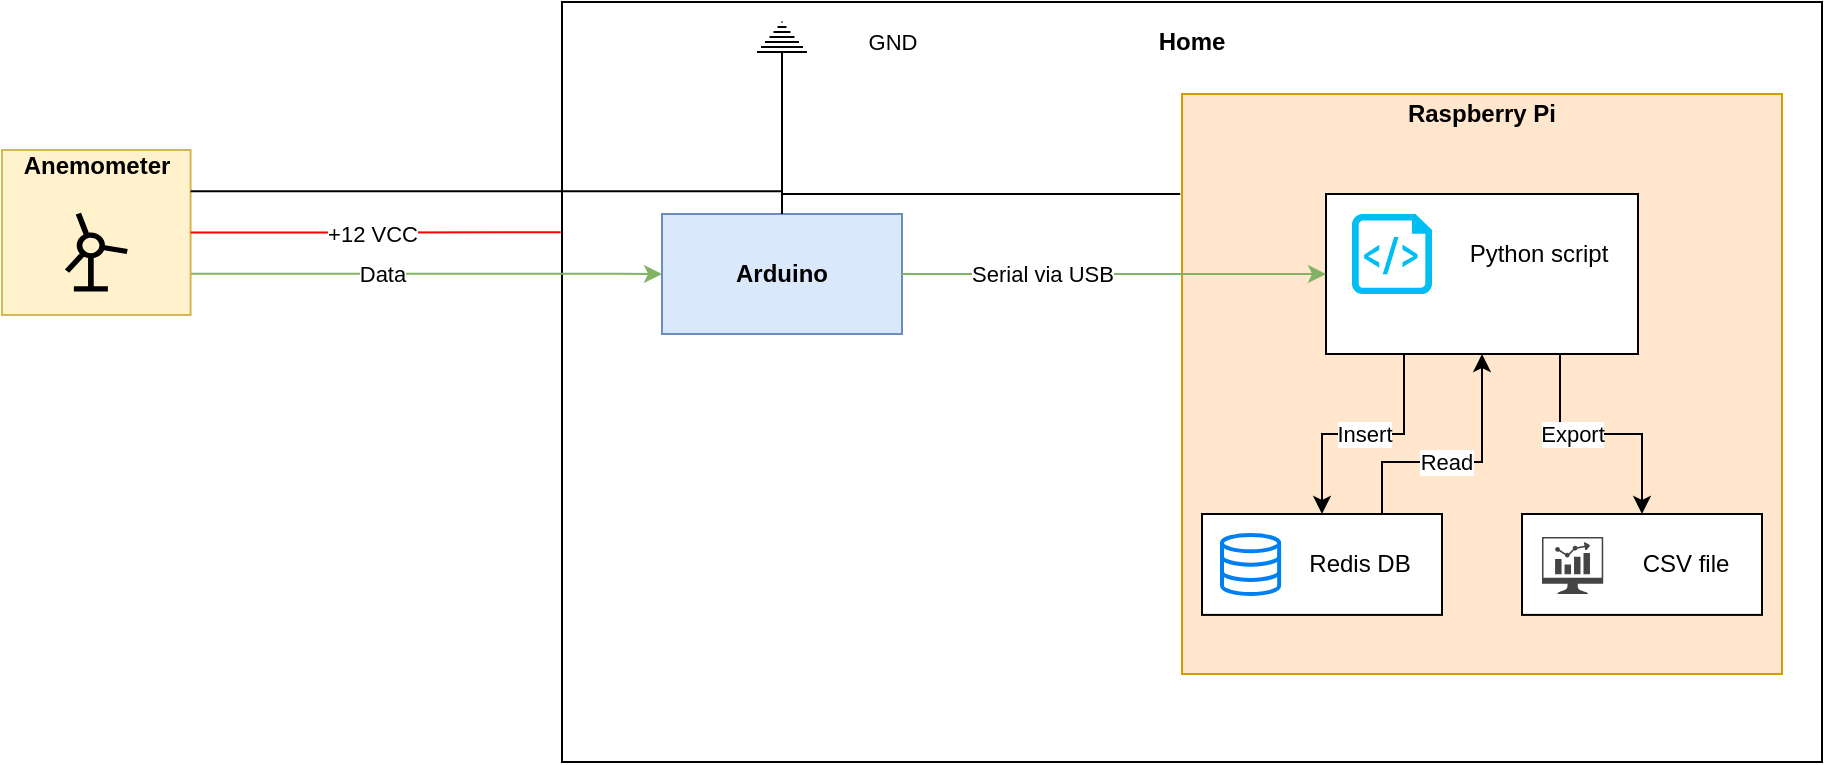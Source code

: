 <mxfile version="13.0.3" type="device"><diagram id="5rFVC6p7-QAC_DsdWq5k" name="Page-1"><mxGraphModel dx="2067" dy="657" grid="1" gridSize="10" guides="1" tooltips="1" connect="1" arrows="1" fold="1" page="1" pageScale="1" pageWidth="827" pageHeight="1169" math="0" shadow="0"><root><mxCell id="0"/><mxCell id="1" parent="0"/><mxCell id="j4zJAqLwfOk4J0yKWL9G-41" value="" style="rounded=0;whiteSpace=wrap;html=1;" vertex="1" parent="1"><mxGeometry x="200" y="70" width="630" height="380" as="geometry"/></mxCell><mxCell id="j4zJAqLwfOk4J0yKWL9G-30" style="edgeStyle=orthogonalEdgeStyle;rounded=0;orthogonalLoop=1;jettySize=auto;html=1;entryX=0;entryY=0.5;entryDx=0;entryDy=0;startArrow=none;startFill=0;fillColor=#d5e8d4;strokeColor=#82b366;exitX=1;exitY=0.75;exitDx=0;exitDy=0;" edge="1" parent="1" source="j4zJAqLwfOk4J0yKWL9G-28" target="j4zJAqLwfOk4J0yKWL9G-2"><mxGeometry relative="1" as="geometry"><Array as="points"><mxPoint x="230" y="206"/></Array></mxGeometry></mxCell><mxCell id="j4zJAqLwfOk4J0yKWL9G-32" value="Data" style="edgeLabel;html=1;align=center;verticalAlign=middle;resizable=0;points=[];" vertex="1" connectable="0" parent="j4zJAqLwfOk4J0yKWL9G-30"><mxGeometry x="0.131" relative="1" as="geometry"><mxPoint x="-37.62" y="0.1" as="offset"/></mxGeometry></mxCell><mxCell id="j4zJAqLwfOk4J0yKWL9G-2" value="&lt;b&gt;Arduino&lt;/b&gt;" style="rounded=0;whiteSpace=wrap;html=1;fillColor=#dae8fc;strokeColor=#6c8ebf;" vertex="1" parent="1"><mxGeometry x="250" y="176" width="120" height="60" as="geometry"/></mxCell><mxCell id="j4zJAqLwfOk4J0yKWL9G-31" value="" style="group" vertex="1" connectable="0" parent="1"><mxGeometry x="-80" y="144" width="94.29" height="82.5" as="geometry"/></mxCell><mxCell id="j4zJAqLwfOk4J0yKWL9G-28" value="" style="rounded=0;whiteSpace=wrap;html=1;fillColor=#fff2cc;strokeColor=#d6b656;" vertex="1" parent="j4zJAqLwfOk4J0yKWL9G-31"><mxGeometry width="94.29" height="82.5" as="geometry"/></mxCell><mxCell id="j4zJAqLwfOk4J0yKWL9G-27" value="" style="shape=mxgraph.signs.science.windmill;html=1;fillColor=#000000;strokeColor=none;verticalLabelPosition=bottom;verticalAlign=top;align=center;" vertex="1" parent="j4zJAqLwfOk4J0yKWL9G-31"><mxGeometry x="31.43" y="31.429" width="31.43" height="39.286" as="geometry"/></mxCell><mxCell id="j4zJAqLwfOk4J0yKWL9G-29" value="Anemometer" style="text;html=1;strokeColor=none;fillColor=none;align=center;verticalAlign=middle;whiteSpace=wrap;rounded=0;fontStyle=1" vertex="1" parent="j4zJAqLwfOk4J0yKWL9G-31"><mxGeometry x="15.715" width="62.86" height="15.714" as="geometry"/></mxCell><mxCell id="j4zJAqLwfOk4J0yKWL9G-44" value="&lt;b&gt;Home&lt;/b&gt;" style="text;html=1;strokeColor=none;fillColor=none;align=center;verticalAlign=middle;whiteSpace=wrap;rounded=0;" vertex="1" parent="1"><mxGeometry x="495" y="80" width="40" height="20" as="geometry"/></mxCell><mxCell id="j4zJAqLwfOk4J0yKWL9G-47" style="edgeStyle=orthogonalEdgeStyle;rounded=0;orthogonalLoop=1;jettySize=auto;html=1;entryX=-0.001;entryY=0.303;entryDx=0;entryDy=0;entryPerimeter=0;startArrow=none;startFill=0;endArrow=none;endFill=0;strokeColor=#FF0000;" edge="1" parent="1" source="j4zJAqLwfOk4J0yKWL9G-28" target="j4zJAqLwfOk4J0yKWL9G-41"><mxGeometry relative="1" as="geometry"/></mxCell><mxCell id="j4zJAqLwfOk4J0yKWL9G-48" value="+12 VCC" style="edgeLabel;html=1;align=center;verticalAlign=middle;resizable=0;points=[];" vertex="1" connectable="0" parent="j4zJAqLwfOk4J0yKWL9G-47"><mxGeometry x="-0.105" relative="1" as="geometry"><mxPoint x="7.7" y="0.02" as="offset"/></mxGeometry></mxCell><mxCell id="j4zJAqLwfOk4J0yKWL9G-50" value="" style="group" vertex="1" connectable="0" parent="1"><mxGeometry x="510" y="116" width="300" height="290" as="geometry"/></mxCell><mxCell id="j4zJAqLwfOk4J0yKWL9G-3" value="" style="rounded=0;whiteSpace=wrap;html=1;fillColor=#ffe6cc;strokeColor=#d79b00;" vertex="1" parent="j4zJAqLwfOk4J0yKWL9G-50"><mxGeometry width="300" height="290" as="geometry"/></mxCell><mxCell id="j4zJAqLwfOk4J0yKWL9G-6" value="&lt;b&gt;Raspberry Pi&lt;/b&gt;" style="text;html=1;strokeColor=none;fillColor=none;align=center;verticalAlign=middle;whiteSpace=wrap;rounded=0;" vertex="1" parent="j4zJAqLwfOk4J0yKWL9G-50"><mxGeometry x="95" width="110" height="20" as="geometry"/></mxCell><mxCell id="j4zJAqLwfOk4J0yKWL9G-18" value="" style="group" vertex="1" connectable="0" parent="j4zJAqLwfOk4J0yKWL9G-50"><mxGeometry x="10" y="210" width="120" height="50.45" as="geometry"/></mxCell><mxCell id="j4zJAqLwfOk4J0yKWL9G-17" value="" style="rounded=0;whiteSpace=wrap;html=1;" vertex="1" parent="j4zJAqLwfOk4J0yKWL9G-18"><mxGeometry width="120" height="50.45" as="geometry"/></mxCell><mxCell id="j4zJAqLwfOk4J0yKWL9G-9" value="" style="group" vertex="1" connectable="0" parent="j4zJAqLwfOk4J0yKWL9G-18"><mxGeometry x="10" y="10.45" width="110" height="29.55" as="geometry"/></mxCell><mxCell id="j4zJAqLwfOk4J0yKWL9G-7" value="" style="html=1;verticalLabelPosition=bottom;align=center;labelBackgroundColor=#ffffff;verticalAlign=top;strokeWidth=2;strokeColor=#0080F0;shadow=0;dashed=0;shape=mxgraph.ios7.icons.data;" vertex="1" parent="j4zJAqLwfOk4J0yKWL9G-9"><mxGeometry width="28.571" height="29.55" as="geometry"/></mxCell><mxCell id="j4zJAqLwfOk4J0yKWL9G-8" value="Redis DB" style="text;html=1;strokeColor=none;fillColor=none;align=center;verticalAlign=middle;whiteSpace=wrap;rounded=0;" vertex="1" parent="j4zJAqLwfOk4J0yKWL9G-18"><mxGeometry x="50" y="15.07" width="57.62" height="20.31" as="geometry"/></mxCell><mxCell id="j4zJAqLwfOk4J0yKWL9G-23" value="" style="group" vertex="1" connectable="0" parent="j4zJAqLwfOk4J0yKWL9G-50"><mxGeometry x="72" y="50" width="156" height="80" as="geometry"/></mxCell><mxCell id="j4zJAqLwfOk4J0yKWL9G-12" value="" style="rounded=0;whiteSpace=wrap;html=1;" vertex="1" parent="j4zJAqLwfOk4J0yKWL9G-23"><mxGeometry width="156" height="80" as="geometry"/></mxCell><mxCell id="j4zJAqLwfOk4J0yKWL9G-10" value="" style="verticalLabelPosition=bottom;html=1;verticalAlign=top;align=center;strokeColor=none;fillColor=#00BEF2;shape=mxgraph.azure.script_file;pointerEvents=1;" vertex="1" parent="j4zJAqLwfOk4J0yKWL9G-23"><mxGeometry x="13" y="10" width="40" height="40" as="geometry"/></mxCell><mxCell id="j4zJAqLwfOk4J0yKWL9G-11" value="Python script" style="text;html=1;strokeColor=none;fillColor=none;align=center;verticalAlign=middle;whiteSpace=wrap;rounded=0;" vertex="1" parent="j4zJAqLwfOk4J0yKWL9G-23"><mxGeometry x="67" y="20" width="79" height="20" as="geometry"/></mxCell><mxCell id="j4zJAqLwfOk4J0yKWL9G-20" value="Insert" style="edgeStyle=orthogonalEdgeStyle;rounded=0;orthogonalLoop=1;jettySize=auto;html=1;entryX=0.5;entryY=0;entryDx=0;entryDy=0;startArrow=none;startFill=0;exitX=0.25;exitY=1;exitDx=0;exitDy=0;" edge="1" parent="j4zJAqLwfOk4J0yKWL9G-50" source="j4zJAqLwfOk4J0yKWL9G-12" target="j4zJAqLwfOk4J0yKWL9G-17"><mxGeometry relative="1" as="geometry"/></mxCell><mxCell id="j4zJAqLwfOk4J0yKWL9G-38" value="" style="group" vertex="1" connectable="0" parent="j4zJAqLwfOk4J0yKWL9G-50"><mxGeometry x="170" y="210" width="120" height="50.45" as="geometry"/></mxCell><mxCell id="j4zJAqLwfOk4J0yKWL9G-33" value="" style="group" vertex="1" connectable="0" parent="j4zJAqLwfOk4J0yKWL9G-38"><mxGeometry width="120" height="50.45" as="geometry"/></mxCell><mxCell id="j4zJAqLwfOk4J0yKWL9G-34" value="" style="rounded=0;whiteSpace=wrap;html=1;" vertex="1" parent="j4zJAqLwfOk4J0yKWL9G-33"><mxGeometry width="120" height="50.45" as="geometry"/></mxCell><mxCell id="j4zJAqLwfOk4J0yKWL9G-22" value="" style="pointerEvents=1;shadow=0;dashed=0;html=1;strokeColor=none;fillColor=#434445;aspect=fixed;labelPosition=center;verticalLabelPosition=bottom;verticalAlign=top;align=center;outlineConnect=0;shape=mxgraph.vvd.nsx_dashboard;" vertex="1" parent="j4zJAqLwfOk4J0yKWL9G-33"><mxGeometry x="10" y="11.53" width="30.61" height="28.47" as="geometry"/></mxCell><mxCell id="j4zJAqLwfOk4J0yKWL9G-37" value="CSV file" style="text;html=1;strokeColor=none;fillColor=none;align=center;verticalAlign=middle;whiteSpace=wrap;rounded=0;" vertex="1" parent="j4zJAqLwfOk4J0yKWL9G-33"><mxGeometry x="58.001" y="15.07" width="47.619" height="20.309" as="geometry"/></mxCell><mxCell id="j4zJAqLwfOk4J0yKWL9G-39" style="edgeStyle=orthogonalEdgeStyle;rounded=0;orthogonalLoop=1;jettySize=auto;html=1;exitX=0.75;exitY=1;exitDx=0;exitDy=0;startArrow=none;startFill=0;entryX=0.5;entryY=0;entryDx=0;entryDy=0;" edge="1" parent="j4zJAqLwfOk4J0yKWL9G-50" source="j4zJAqLwfOk4J0yKWL9G-12" target="j4zJAqLwfOk4J0yKWL9G-34"><mxGeometry relative="1" as="geometry"><mxPoint x="230" y="180" as="targetPoint"/></mxGeometry></mxCell><mxCell id="j4zJAqLwfOk4J0yKWL9G-40" value="Export" style="edgeLabel;html=1;align=center;verticalAlign=middle;resizable=0;points=[];" vertex="1" connectable="0" parent="j4zJAqLwfOk4J0yKWL9G-39"><mxGeometry x="-0.265" y="1" relative="1" as="geometry"><mxPoint x="1" y="1" as="offset"/></mxGeometry></mxCell><mxCell id="j4zJAqLwfOk4J0yKWL9G-51" style="edgeStyle=orthogonalEdgeStyle;rounded=0;orthogonalLoop=1;jettySize=auto;html=1;exitX=0.75;exitY=0;exitDx=0;exitDy=0;entryX=0.5;entryY=1;entryDx=0;entryDy=0;startArrow=none;startFill=0;endArrow=classic;endFill=1;" edge="1" parent="j4zJAqLwfOk4J0yKWL9G-50" source="j4zJAqLwfOk4J0yKWL9G-17" target="j4zJAqLwfOk4J0yKWL9G-12"><mxGeometry relative="1" as="geometry"><Array as="points"><mxPoint x="100" y="184"/><mxPoint x="150" y="184"/></Array></mxGeometry></mxCell><mxCell id="j4zJAqLwfOk4J0yKWL9G-52" value="Read" style="edgeLabel;html=1;align=center;verticalAlign=middle;resizable=0;points=[];" vertex="1" connectable="0" parent="j4zJAqLwfOk4J0yKWL9G-51"><mxGeometry x="-0.115" relative="1" as="geometry"><mxPoint as="offset"/></mxGeometry></mxCell><mxCell id="j4zJAqLwfOk4J0yKWL9G-4" style="edgeStyle=orthogonalEdgeStyle;rounded=0;orthogonalLoop=1;jettySize=auto;html=1;entryX=0;entryY=0.5;entryDx=0;entryDy=0;fillColor=#d5e8d4;strokeColor=#82b366;" edge="1" parent="1" source="j4zJAqLwfOk4J0yKWL9G-2" target="j4zJAqLwfOk4J0yKWL9G-12"><mxGeometry relative="1" as="geometry"/></mxCell><mxCell id="j4zJAqLwfOk4J0yKWL9G-5" value="Serial via USB" style="edgeLabel;html=1;align=center;verticalAlign=middle;resizable=0;points=[];" vertex="1" connectable="0" parent="j4zJAqLwfOk4J0yKWL9G-4"><mxGeometry x="-0.113" y="-1" relative="1" as="geometry"><mxPoint x="-24.17" y="-1" as="offset"/></mxGeometry></mxCell><mxCell id="j4zJAqLwfOk4J0yKWL9G-54" style="edgeStyle=orthogonalEdgeStyle;rounded=0;orthogonalLoop=1;jettySize=auto;html=1;entryX=0.5;entryY=0;entryDx=0;entryDy=0;startArrow=none;startFill=0;endArrow=none;endFill=0;strokeColor=#000000;exitX=0.5;exitY=0;exitDx=0;exitDy=0;exitPerimeter=0;" edge="1" parent="1" source="j4zJAqLwfOk4J0yKWL9G-53" target="j4zJAqLwfOk4J0yKWL9G-2"><mxGeometry relative="1" as="geometry"><Array as="points"><mxPoint x="310" y="110"/><mxPoint x="310" y="110"/></Array></mxGeometry></mxCell><mxCell id="j4zJAqLwfOk4J0yKWL9G-56" style="edgeStyle=orthogonalEdgeStyle;rounded=0;orthogonalLoop=1;jettySize=auto;html=1;exitX=0.5;exitY=0;exitDx=0;exitDy=0;exitPerimeter=0;startArrow=none;startFill=0;endArrow=none;endFill=0;strokeColor=#000000;entryX=-0.003;entryY=0.171;entryDx=0;entryDy=0;entryPerimeter=0;" edge="1" parent="1" source="j4zJAqLwfOk4J0yKWL9G-53" target="j4zJAqLwfOk4J0yKWL9G-3"><mxGeometry relative="1" as="geometry"><Array as="points"><mxPoint x="310" y="166"/><mxPoint x="509" y="166"/></Array></mxGeometry></mxCell><mxCell id="j4zJAqLwfOk4J0yKWL9G-53" value="" style="pointerEvents=1;verticalLabelPosition=bottom;shadow=0;dashed=0;align=center;html=1;verticalAlign=top;shape=mxgraph.electrical.signal_sources.protective_earth;rotation=-180;" vertex="1" parent="1"><mxGeometry x="297.5" y="80" width="25" height="20" as="geometry"/></mxCell><mxCell id="j4zJAqLwfOk4J0yKWL9G-45" style="edgeStyle=orthogonalEdgeStyle;rounded=0;orthogonalLoop=1;jettySize=auto;html=1;entryX=1;entryY=0.25;entryDx=0;entryDy=0;startArrow=none;startFill=0;endArrow=none;endFill=0;fillColor=#f8cecc;strokeColor=#000000;exitX=0.5;exitY=0;exitDx=0;exitDy=0;exitPerimeter=0;" edge="1" parent="1" source="j4zJAqLwfOk4J0yKWL9G-53" target="j4zJAqLwfOk4J0yKWL9G-28"><mxGeometry relative="1" as="geometry"><mxPoint x="140" y="160" as="sourcePoint"/><Array as="points"><mxPoint x="310" y="165"/></Array></mxGeometry></mxCell><mxCell id="j4zJAqLwfOk4J0yKWL9G-46" value="GND" style="edgeLabel;html=1;align=center;verticalAlign=middle;resizable=0;points=[];" vertex="1" connectable="0" parent="j4zJAqLwfOk4J0yKWL9G-45"><mxGeometry x="0.299" relative="1" as="geometry"><mxPoint x="224.29" y="-74.62" as="offset"/></mxGeometry></mxCell></root></mxGraphModel></diagram></mxfile>